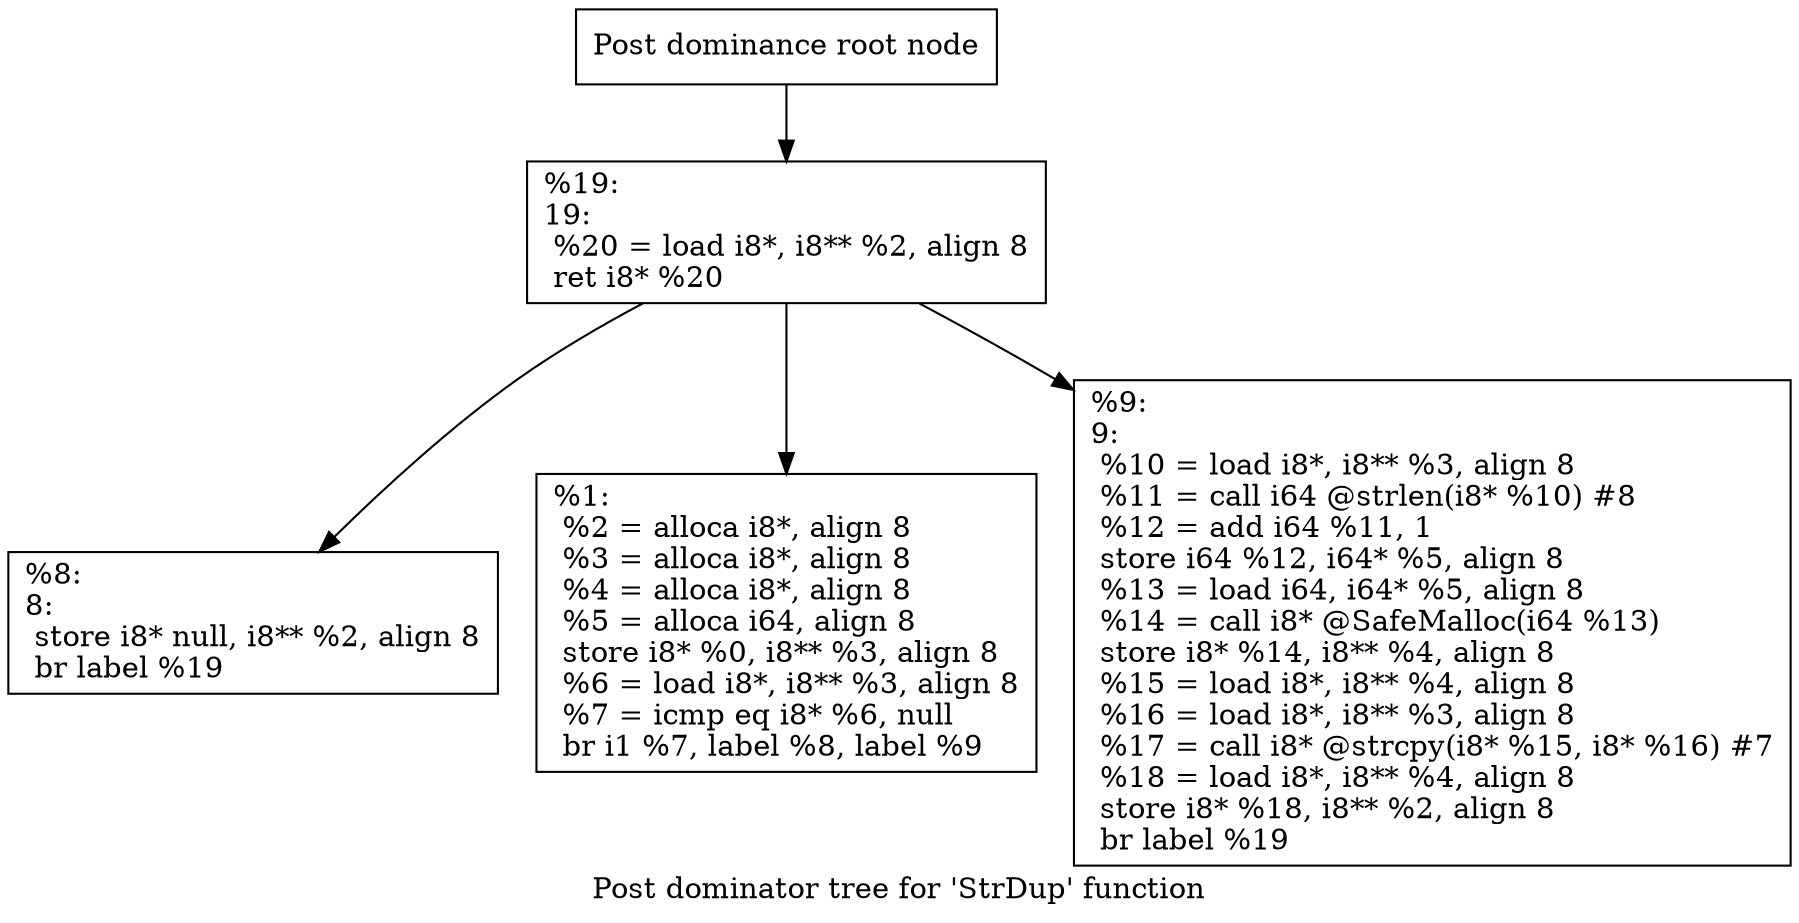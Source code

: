 digraph "Post dominator tree for 'StrDup' function" {
	label="Post dominator tree for 'StrDup' function";

	Node0x27170d0 [shape=record,label="{Post dominance root node}"];
	Node0x27170d0 -> Node0x26a1450;
	Node0x26a1450 [shape=record,label="{%19:\l19:                                               \l  %20 = load i8*, i8** %2, align 8\l  ret i8* %20\l}"];
	Node0x26a1450 -> Node0x2647730;
	Node0x26a1450 -> Node0x269c8a0;
	Node0x26a1450 -> Node0x2685080;
	Node0x2647730 [shape=record,label="{%8:\l8:                                                \l  store i8* null, i8** %2, align 8\l  br label %19\l}"];
	Node0x269c8a0 [shape=record,label="{%1:\l  %2 = alloca i8*, align 8\l  %3 = alloca i8*, align 8\l  %4 = alloca i8*, align 8\l  %5 = alloca i64, align 8\l  store i8* %0, i8** %3, align 8\l  %6 = load i8*, i8** %3, align 8\l  %7 = icmp eq i8* %6, null\l  br i1 %7, label %8, label %9\l}"];
	Node0x2685080 [shape=record,label="{%9:\l9:                                                \l  %10 = load i8*, i8** %3, align 8\l  %11 = call i64 @strlen(i8* %10) #8\l  %12 = add i64 %11, 1\l  store i64 %12, i64* %5, align 8\l  %13 = load i64, i64* %5, align 8\l  %14 = call i8* @SafeMalloc(i64 %13)\l  store i8* %14, i8** %4, align 8\l  %15 = load i8*, i8** %4, align 8\l  %16 = load i8*, i8** %3, align 8\l  %17 = call i8* @strcpy(i8* %15, i8* %16) #7\l  %18 = load i8*, i8** %4, align 8\l  store i8* %18, i8** %2, align 8\l  br label %19\l}"];
}
